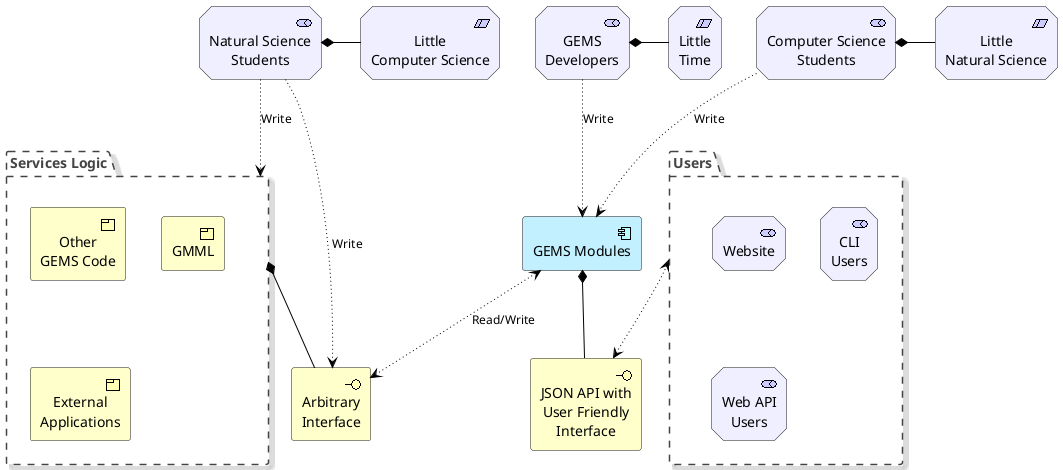 @startuml StakeHolderBrief
!include <archimate/Archimate>
Motivation_Stakeholder(GEMSDevelopers, "GEMS\nDevelopers") 
Motivation_Stakeholder(SciStudent, "Natural Science\nStudents") 
Motivation_Stakeholder(CSStudent, "Computer Science\nStudents") 
Motivation_Constraint(LittleCS, "Little\nComputer Science")
Motivation_Constraint(LittleNatS, "Little\nNatural Science")
Motivation_Constraint(LittleTime, "Little\nTime")

Rel_Composition_Right(SciStudent, LittleCS)
Rel_Composition_Right(CSStudent, LittleNatS)
Rel_Composition_Right(GEMSDevelopers, LittleTime)

Grouping(Users, "Users"){
    Motivation_Stakeholder(Website, "Website")
    Motivation_Stakeholder(CLIUsers, "CLI\nUsers") 
    Motivation_Stakeholder(WebAPIUsers, "Web API\nUsers")
}

Grouping(ServicesLogic, "Services Logic"){
    Business_Product(GEMS_Code, "Other\nGEMS Code")
    Business_Product(GMML, "GMML")
    Business_Product(ExtApps, "External\nApplications")
}
Business_Interface(ServLogicInterface, "Arbitrary\nInterface")

Business_Interface(UserInterface, "JSON API with\nUser Friendly\nInterface")
Application_Component(gemsModules, "GEMS Modules")

Rel_Access_rw(Users, UserInterface)
Rel_Composition(gemsModules, UserInterface)
Rel_Composition(ServicesLogic, ServLogicInterface)
Rel_Access_rw(gemsModules, ServLogicInterface, "Read/Write")

Rel_Access_w(SciStudent, ServLogicInterface, "Write")
Rel_Access_w(SciStudent, ServicesLogic, "Write")

Rel_Access_w(GEMSDevelopers, gemsModules, "Write")
Rel_Access_w(CSStudent, gemsModules, "Write")

@enduml
